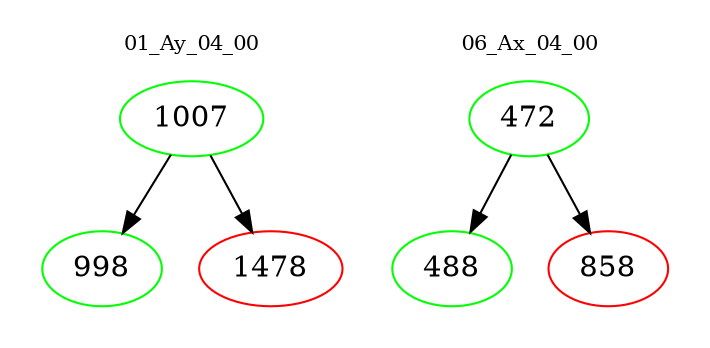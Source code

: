 digraph{
subgraph cluster_0 {
color = white
label = "01_Ay_04_00";
fontsize=10;
T0_1007 [label="1007", color="green"]
T0_1007 -> T0_998 [color="black"]
T0_998 [label="998", color="green"]
T0_1007 -> T0_1478 [color="black"]
T0_1478 [label="1478", color="red"]
}
subgraph cluster_1 {
color = white
label = "06_Ax_04_00";
fontsize=10;
T1_472 [label="472", color="green"]
T1_472 -> T1_488 [color="black"]
T1_488 [label="488", color="green"]
T1_472 -> T1_858 [color="black"]
T1_858 [label="858", color="red"]
}
}
